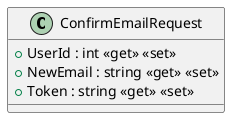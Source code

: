 @startuml
class ConfirmEmailRequest {
    + UserId : int <<get>> <<set>>
    + NewEmail : string <<get>> <<set>>
    + Token : string <<get>> <<set>>
}
@enduml
